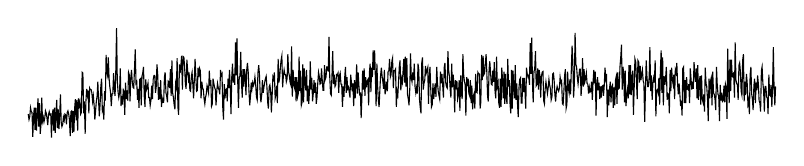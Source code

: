 \draw 
(0.0,-0.06)
-- (0.01,-0.13)
-- (0.02,-0.09)
-- (0.029,0.02)
-- (0.039,-0.03)
-- (0.048,-0.04)
-- (0.058,-0.35)
-- (0.067,-0.09)
-- (0.077,0.02)
-- (0.086,-0.26)
-- (0.096,0.02)
-- (0.105,-0.27)
-- (0.115,-0.06)
-- (0.124,0.14)
-- (0.134,-0.22)
-- (0.143,0.08)
-- (0.153,-0.31)
-- (0.162,-0.19)
-- (0.172,0.15)
-- (0.181,-0.15)
-- (0.191,-0.1)
-- (0.2,-0.16)
-- (0.21,-0.11)
-- (0.219,-0.02)
-- (0.229,-0.05)
-- (0.238,-0.11)
-- (0.248,-0.2)
-- (0.257,-0.07)
-- (0.267,-0.03)
-- (0.276,-0.07)
-- (0.286,-0.06)
-- (0.295,-0.36)
-- (0.305,-0.09)
-- (0.314,0.0)
-- (0.324,-0.27)
-- (0.333,0.02)
-- (0.343,-0.3)
-- (0.352,-0.06)
-- (0.362,0.12)
-- (0.371,-0.24)
-- (0.381,0.0)
-- (0.39,-0.25)
-- (0.4,-0.08)
-- (0.409,0.19)
-- (0.419,-0.17)
-- (0.428,-0.22)
-- (0.438,-0.19)
-- (0.447,-0.1)
-- (0.457,-0.14)
-- (0.466,-0.06)
-- (0.476,-0.07)
-- (0.485,-0.19)
-- (0.495,-0.04)
-- (0.504,-0.02)
-- (0.514,-0.06)
-- (0.523,-0.13)
-- (0.533,-0.34)
-- (0.542,-0.03)
-- (0.552,-0.02)
-- (0.561,-0.3)
-- (0.571,-0.02)
-- (0.58,-0.29)
-- (0.59,0.02)
-- (0.599,0.13)
-- (0.609,-0.14)
-- (0.618,0.12)
-- (0.628,-0.27)
-- (0.637,0.14)
-- (0.647,0.05)
-- (0.656,0.1)
-- (0.666,-0.06)
-- (0.675,-0.04)
-- (0.685,0.47)
-- (0.694,0.46)
-- (0.704,-0.05)
-- (0.713,0.1)
-- (0.723,-0.31)
-- (0.732,0.09)
-- (0.742,0.26)
-- (0.751,0.18)
-- (0.761,0.24)
-- (0.77,-0.05)
-- (0.78,0.27)
-- (0.789,0.25)
-- (0.799,0.25)
-- (0.808,0.21)
-- (0.818,0.1)
-- (0.827,0.17)
-- (0.837,0.05)
-- (0.846,-0.13)
-- (0.856,-0.01)
-- (0.865,0.1)
-- (0.875,0.17)
-- (0.884,0.35)
-- (0.894,0.1)
-- (0.903,-0.09)
-- (0.913,0.07)
-- (0.922,0.29)
-- (0.932,0.39)
-- (0.941,-0.02)
-- (0.951,0.01)
-- (0.96,-0.13)
-- (0.97,0.23)
-- (0.979,0.11)
-- (0.989,0.69)
-- (0.998,0.48)
-- (1.008,0.43)
-- (1.017,0.66)
-- (1.027,0.39)
-- (1.036,0.29)
-- (1.046,0.21)
-- (1.055,0.04)
-- (1.065,0.2)
-- (1.074,0.2)
-- (1.084,0.46)
-- (1.093,0.25)
-- (1.103,0.17)
-- (1.112,0.48)
-- (1.122,1.03)
-- (1.131,0.37)
-- (1.141,0.22)
-- (1.15,0.15)
-- (1.16,0.21)
-- (1.169,0.52)
-- (1.179,0.04)
-- (1.188,0.17)
-- (1.198,0.06)
-- (1.207,0.25)
-- (1.217,0.23)
-- (1.226,-0.07)
-- (1.236,0.34)
-- (1.245,0.13)
-- (1.255,0.24)
-- (1.264,0.11)
-- (1.274,0.47)
-- (1.283,0.44)
-- (1.293,0.1)
-- (1.302,0.4)
-- (1.312,0.5)
-- (1.321,0.35)
-- (1.331,0.28)
-- (1.34,0.27)
-- (1.35,0.52)
-- (1.359,0.76)
-- (1.369,0.33)
-- (1.378,0.35)
-- (1.388,0.12)
-- (1.397,0.26)
-- (1.407,0.02)
-- (1.416,0.38)
-- (1.426,0.39)
-- (1.435,0.05)
-- (1.445,0.42)
-- (1.454,0.46)
-- (1.464,0.54)
-- (1.473,0.17)
-- (1.483,0.03)
-- (1.492,0.38)
-- (1.502,0.25)
-- (1.511,0.28)
-- (1.521,0.33)
-- (1.53,0.15)
-- (1.54,0.15)
-- (1.549,0.05)
-- (1.559,0.12)
-- (1.568,0.3)
-- (1.578,0.13)
-- (1.587,0.38)
-- (1.597,0.43)
-- (1.606,0.43)
-- (1.616,0.21)
-- (1.625,0.28)
-- (1.635,0.57)
-- (1.644,0.45)
-- (1.654,0.12)
-- (1.663,0.28)
-- (1.673,0.13)
-- (1.682,0.37)
-- (1.692,0.03)
-- (1.701,0.14)
-- (1.711,0.09)
-- (1.72,0.09)
-- (1.73,0.41)
-- (1.739,0.47)
-- (1.749,0.21)
-- (1.758,0.17)
-- (1.768,0.09)
-- (1.777,0.36)
-- (1.787,0.35)
-- (1.796,0.27)
-- (1.806,0.51)
-- (1.815,0.17)
-- (1.825,0.62)
-- (1.834,0.21)
-- (1.844,0.15)
-- (1.853,0.06)
-- (1.863,0.0)
-- (1.872,0.33)
-- (1.882,0.28)
-- (1.891,0.65)
-- (1.901,0.03)
-- (1.91,-0.07)
-- (1.92,0.57)
-- (1.929,0.46)
-- (1.939,0.56)
-- (1.948,0.68)
-- (1.958,0.25)
-- (1.967,0.67)
-- (1.977,0.66)
-- (1.986,0.54)
-- (1.996,0.32)
-- (2.005,0.26)
-- (2.015,0.63)
-- (2.024,0.5)
-- (2.034,0.39)
-- (2.043,0.47)
-- (2.053,0.24)
-- (2.062,0.23)
-- (2.072,0.42)
-- (2.081,0.47)
-- (2.091,0.31)
-- (2.1,0.14)
-- (2.11,0.39)
-- (2.119,0.64)
-- (2.129,0.41)
-- (2.138,0.23)
-- (2.148,0.24)
-- (2.157,0.53)
-- (2.167,0.41)
-- (2.176,0.52)
-- (2.186,0.49)
-- (2.195,0.14)
-- (2.205,0.35)
-- (2.214,0.27)
-- (2.224,0.25)
-- (2.233,0.14)
-- (2.243,0.07)
-- (2.252,0.15)
-- (2.262,0.2)
-- (2.271,0.3)
-- (2.281,0.26)
-- (2.29,0.21)
-- (2.3,0.49)
-- (2.309,0.3)
-- (2.319,0.37)
-- (2.328,0.04)
-- (2.338,0.07)
-- (2.347,0.39)
-- (2.357,0.33)
-- (2.366,0.28)
-- (2.376,0.25)
-- (2.385,0.05)
-- (2.395,0.24)
-- (2.404,0.33)
-- (2.414,0.27)
-- (2.423,0.25)
-- (2.433,0.19)
-- (2.442,0.5)
-- (2.452,0.43)
-- (2.461,0.45)
-- (2.471,0.02)
-- (2.48,-0.13)
-- (2.49,0.32)
-- (2.499,0.14)
-- (2.509,0.25)
-- (2.518,0.26)
-- (2.528,0.1)
-- (2.537,0.39)
-- (2.547,0.27)
-- (2.556,0.5)
-- (2.566,0.28)
-- (2.575,-0.06)
-- (2.585,0.41)
-- (2.594,0.58)
-- (2.604,0.34)
-- (2.613,0.45)
-- (2.623,0.31)
-- (2.632,0.85)
-- (2.642,0.43)
-- (2.651,0.9)
-- (2.661,0.34)
-- (2.67,0.02)
-- (2.68,0.41)
-- (2.689,0.42)
-- (2.699,0.73)
-- (2.708,0.35)
-- (2.718,0.15)
-- (2.727,0.51)
-- (2.737,0.29)
-- (2.746,0.51)
-- (2.756,0.44)
-- (2.765,0.18)
-- (2.775,0.5)
-- (2.784,0.59)
-- (2.794,0.47)
-- (2.803,0.24)
-- (2.813,0.05)
-- (2.822,0.16)
-- (2.832,0.34)
-- (2.841,0.26)
-- (2.851,0.34)
-- (2.86,0.3)
-- (2.87,0.33)
-- (2.879,0.41)
-- (2.889,0.31)
-- (2.898,0.16)
-- (2.908,0.12)
-- (2.917,0.46)
-- (2.927,0.56)
-- (2.936,0.45)
-- (2.946,0.2)
-- (2.955,0.09)
-- (2.965,0.18)
-- (2.974,0.37)
-- (2.984,0.21)
-- (2.993,0.28)
-- (3.003,0.34)
-- (3.012,0.39)
-- (3.022,0.42)
-- (3.031,0.29)
-- (3.041,0.09)
-- (3.05,0.01)
-- (3.06,0.29)
-- (3.069,0.31)
-- (3.079,0.23)
-- (3.088,-0.04)
-- (3.098,0.18)
-- (3.107,0.41)
-- (3.117,0.38)
-- (3.126,0.47)
-- (3.136,0.14)
-- (3.145,0.18)
-- (3.155,0.3)
-- (3.164,0.08)
-- (3.174,0.64)
-- (3.183,0.34)
-- (3.193,0.4)
-- (3.202,0.53)
-- (3.212,0.63)
-- (3.221,0.68)
-- (3.231,0.28)
-- (3.24,0.42)
-- (3.25,0.5)
-- (3.259,0.44)
-- (3.269,0.44)
-- (3.278,0.35)
-- (3.288,0.39)
-- (3.297,0.7)
-- (3.307,0.47)
-- (3.316,0.43)
-- (3.326,0.34)
-- (3.335,0.31)
-- (3.345,0.8)
-- (3.354,0.16)
-- (3.364,0.5)
-- (3.373,0.31)
-- (3.383,0.27)
-- (3.392,0.41)
-- (3.402,0.1)
-- (3.411,0.41)
-- (3.421,0.16)
-- (3.43,0.2)
-- (3.44,0.67)
-- (3.449,0.23)
-- (3.459,0.49)
-- (3.468,0.05)
-- (3.478,0.09)
-- (3.487,0.57)
-- (3.497,0.09)
-- (3.506,0.52)
-- (3.516,0.33)
-- (3.525,0.24)
-- (3.535,0.5)
-- (3.544,0.1)
-- (3.554,0.3)
-- (3.563,0.07)
-- (3.573,0.26)
-- (3.582,0.61)
-- (3.592,0.25)
-- (3.601,0.4)
-- (3.611,0.1)
-- (3.62,0.2)
-- (3.63,0.37)
-- (3.639,0.21)
-- (3.649,0.34)
-- (3.658,0.07)
-- (3.668,0.16)
-- (3.677,0.33)
-- (3.687,0.47)
-- (3.696,0.42)
-- (3.706,0.32)
-- (3.715,0.33)
-- (3.725,0.52)
-- (3.734,0.37)
-- (3.744,0.24)
-- (3.753,0.24)
-- (3.763,0.56)
-- (3.772,0.38)
-- (3.782,0.41)
-- (3.791,0.54)
-- (3.801,0.54)
-- (3.81,0.48)
-- (3.82,0.92)
-- (3.829,0.42)
-- (3.839,0.2)
-- (3.848,0.18)
-- (3.858,0.44)
-- (3.867,0.74)
-- (3.877,0.32)
-- (3.886,0.44)
-- (3.896,0.29)
-- (3.905,0.31)
-- (3.915,0.44)
-- (3.924,0.43)
-- (3.934,0.46)
-- (3.943,0.21)
-- (3.953,0.43)
-- (3.962,0.46)
-- (3.972,0.32)
-- (3.981,0.32)
-- (3.991,0.03)
-- (4.0,0.29)
-- (4.01,0.16)
-- (4.019,0.4)
-- (4.029,0.54)
-- (4.038,0.21)
-- (4.048,0.41)
-- (4.057,0.26)
-- (4.067,0.28)
-- (4.076,0.22)
-- (4.086,0.15)
-- (4.095,0.44)
-- (4.105,0.34)
-- (4.114,0.23)
-- (4.124,0.33)
-- (4.133,0.04)
-- (4.143,0.37)
-- (4.152,0.14)
-- (4.162,0.31)
-- (4.171,0.57)
-- (4.181,0.2)
-- (4.19,0.47)
-- (4.2,0.3)
-- (4.209,0.19)
-- (4.219,0.2)
-- (4.228,-0.11)
-- (4.238,0.16)
-- (4.247,0.49)
-- (4.257,0.25)
-- (4.266,0.52)
-- (4.276,0.17)
-- (4.285,0.41)
-- (4.295,0.28)
-- (4.304,0.36)
-- (4.314,0.38)
-- (4.323,0.05)
-- (4.333,0.46)
-- (4.342,0.58)
-- (4.352,0.22)
-- (4.361,0.53)
-- (4.371,0.41)
-- (4.38,0.75)
-- (4.39,0.5)
-- (4.399,0.75)
-- (4.409,0.4)
-- (4.418,0.04)
-- (4.428,0.58)
-- (4.437,0.3)
-- (4.447,0.11)
-- (4.456,0.03)
-- (4.466,0.25)
-- (4.475,0.43)
-- (4.485,0.53)
-- (4.494,0.42)
-- (4.504,0.35)
-- (4.513,0.26)
-- (4.523,0.5)
-- (4.532,0.19)
-- (4.542,0.26)
-- (4.551,0.35)
-- (4.561,0.23)
-- (4.57,0.48)
-- (4.58,0.49)
-- (4.589,0.64)
-- (4.599,0.41)
-- (4.608,0.44)
-- (4.618,0.61)
-- (4.627,0.65)
-- (4.637,0.27)
-- (4.646,0.49)
-- (4.656,0.49)
-- (4.665,0.51)
-- (4.675,0.03)
-- (4.684,0.23)
-- (4.694,0.18)
-- (4.703,0.35)
-- (4.713,0.55)
-- (4.722,0.62)
-- (4.732,0.24)
-- (4.741,0.39)
-- (4.751,0.34)
-- (4.76,0.48)
-- (4.77,0.64)
-- (4.779,0.34)
-- (4.789,0.67)
-- (4.798,0.29)
-- (4.808,0.65)
-- (4.817,0.19)
-- (4.827,0.13)
-- (4.836,0.05)
-- (4.846,0.27)
-- (4.855,0.71)
-- (4.865,0.4)
-- (4.874,0.35)
-- (4.884,0.47)
-- (4.893,0.37)
-- (4.903,0.58)
-- (4.912,0.29)
-- (4.922,0.21)
-- (4.931,0.27)
-- (4.941,0.2)
-- (4.95,0.58)
-- (4.96,0.5)
-- (4.969,0.13)
-- (4.979,0.02)
-- (4.988,-0.05)
-- (4.998,0.59)
-- (5.007,0.66)
-- (5.017,0.25)
-- (5.026,0.33)
-- (5.036,0.37)
-- (5.045,0.55)
-- (5.055,0.46)
-- (5.064,0.49)
-- (5.074,0.53)
-- (5.083,0.07)
-- (5.093,0.42)
-- (5.102,0.54)
-- (5.112,0.26)
-- (5.121,0.03)
-- (5.131,0.06)
-- (5.14,0.33)
-- (5.15,0.13)
-- (5.159,0.24)
-- (5.169,0.33)
-- (5.178,0.16)
-- (5.188,0.54)
-- (5.197,0.34)
-- (5.207,0.23)
-- (5.216,0.18)
-- (5.226,0.13)
-- (5.235,0.48)
-- (5.245,0.33)
-- (5.254,0.45)
-- (5.264,0.3)
-- (5.273,0.15)
-- (5.283,0.53)
-- (5.292,0.59)
-- (5.302,0.34)
-- (5.311,0.29)
-- (5.321,0.27)
-- (5.33,0.74)
-- (5.34,0.49)
-- (5.349,0.42)
-- (5.359,0.25)
-- (5.368,0.15)
-- (5.378,0.58)
-- (5.387,0.28)
-- (5.397,0.44)
-- (5.406,0.32)
-- (5.416,-0.04)
-- (5.425,0.37)
-- (5.435,0.3)
-- (5.444,0.36)
-- (5.454,0.13)
-- (5.463,0.18)
-- (5.473,0.37)
-- (5.482,-0.02)
-- (5.492,0.43)
-- (5.501,0.21)
-- (5.511,0.13)
-- (5.52,0.7)
-- (5.53,0.44)
-- (5.539,0.36)
-- (5.549,0.31)
-- (5.558,-0.08)
-- (5.568,0.41)
-- (5.577,0.3)
-- (5.587,0.39)
-- (5.596,0.2)
-- (5.606,0.17)
-- (5.615,0.37)
-- (5.625,0.08)
-- (5.634,0.3)
-- (5.644,0.0)
-- (5.653,0.17)
-- (5.663,0.2)
-- (5.672,0.01)
-- (5.682,0.45)
-- (5.691,0.22)
-- (5.701,0.21)
-- (5.71,0.47)
-- (5.72,0.45)
-- (5.729,0.45)
-- (5.739,0.01)
-- (5.748,0.09)
-- (5.758,0.69)
-- (5.767,0.37)
-- (5.777,0.68)
-- (5.786,0.44)
-- (5.796,0.46)
-- (5.805,0.58)
-- (5.815,0.7)
-- (5.824,0.47)
-- (5.834,0.16)
-- (5.843,0.1)
-- (5.853,0.51)
-- (5.862,0.61)
-- (5.872,0.46)
-- (5.881,0.32)
-- (5.891,0.31)
-- (5.9,0.49)
-- (5.91,0.35)
-- (5.919,0.6)
-- (5.929,0.22)
-- (5.938,0.14)
-- (5.948,0.67)
-- (5.957,0.29)
-- (5.967,0.34)
-- (5.976,0.08)
-- (5.986,0.02)
-- (5.995,0.39)
-- (6.005,0.03)
-- (6.014,0.53)
-- (6.024,0.37)
-- (6.033,0.14)
-- (6.043,0.48)
-- (6.052,0.07)
-- (6.062,0.45)
-- (6.071,0.14)
-- (6.081,0.07)
-- (6.09,0.64)
-- (6.1,0.29)
-- (6.109,0.37)
-- (6.119,0.07)
-- (6.128,-0.05)
-- (6.138,0.5)
-- (6.147,0.01)
-- (6.157,0.49)
-- (6.166,0.28)
-- (6.176,0.14)
-- (6.185,0.56)
-- (6.195,0.12)
-- (6.204,0.33)
-- (6.214,0.07)
-- (6.223,-0.1)
-- (6.233,0.28)
-- (6.242,0.38)
-- (6.252,0.4)
-- (6.261,0.08)
-- (6.271,0.08)
-- (6.28,0.4)
-- (6.29,0.22)
-- (6.299,0.4)
-- (6.309,0.23)
-- (6.318,0.01)
-- (6.328,0.53)
-- (6.337,0.45)
-- (6.347,0.41)
-- (6.356,0.43)
-- (6.366,0.31)
-- (6.375,0.84)
-- (6.385,0.45)
-- (6.394,0.91)
-- (6.404,0.33)
-- (6.413,0.09)
-- (6.423,0.48)
-- (6.432,0.51)
-- (6.442,0.74)
-- (6.451,0.3)
-- (6.461,0.32)
-- (6.47,0.52)
-- (6.48,0.25)
-- (6.489,0.5)
-- (6.499,0.42)
-- (6.508,0.15)
-- (6.518,0.42)
-- (6.527,0.47)
-- (6.537,0.48)
-- (6.546,0.11)
-- (6.556,0.07)
-- (6.565,0.26)
-- (6.575,0.35)
-- (6.584,0.28)
-- (6.594,0.2)
-- (6.603,0.27)
-- (6.613,0.38)
-- (6.622,0.31)
-- (6.632,0.26)
-- (6.641,0.12)
-- (6.651,0.16)
-- (6.66,0.45)
-- (6.67,0.46)
-- (6.679,0.37)
-- (6.689,0.18)
-- (6.698,0.1)
-- (6.708,0.24)
-- (6.717,0.29)
-- (6.727,0.25)
-- (6.736,0.23)
-- (6.746,0.27)
-- (6.755,0.41)
-- (6.765,0.34)
-- (6.774,0.36)
-- (6.784,0.07)
-- (6.793,0.06)
-- (6.803,0.23)
-- (6.812,0.43)
-- (6.822,0.51)
-- (6.831,0.01)
-- (6.841,0.06)
-- (6.85,0.48)
-- (6.86,0.27)
-- (6.869,0.21)
-- (6.879,0.38)
-- (6.888,0.19)
-- (6.898,0.53)
-- (6.907,0.81)
-- (6.917,0.59)
-- (6.926,0.15)
-- (6.936,0.33)
-- (6.945,0.97)
-- (6.955,0.57)
-- (6.964,0.54)
-- (6.974,0.4)
-- (6.983,0.32)
-- (6.993,0.42)
-- (7.002,0.51)
-- (7.012,0.51)
-- (7.021,0.17)
-- (7.031,0.33)
-- (7.04,0.65)
-- (7.05,0.29)
-- (7.059,0.51)
-- (7.069,0.35)
-- (7.078,0.39)
-- (7.088,0.46)
-- (7.097,0.33)
-- (7.107,0.32)
-- (7.116,0.2)
-- (7.126,0.28)
-- (7.135,0.22)
-- (7.145,0.23)
-- (7.154,0.35)
-- (7.164,0.12)
-- (7.173,0.34)
-- (7.183,0.5)
-- (7.192,0.33)
-- (7.202,0.48)
-- (7.211,-0.08)
-- (7.221,0.3)
-- (7.23,0.41)
-- (7.24,0.24)
-- (7.249,0.34)
-- (7.259,0.13)
-- (7.268,0.29)
-- (7.278,0.15)
-- (7.287,0.29)
-- (7.297,0.3)
-- (7.306,0.17)
-- (7.316,0.31)
-- (7.325,0.53)
-- (7.335,0.39)
-- (7.344,0.45)
-- (7.354,-0.1)
-- (7.363,0.25)
-- (7.373,0.05)
-- (7.382,0.26)
-- (7.392,0.35)
-- (7.401,0.09)
-- (7.411,0.29)
-- (7.42,0.31)
-- (7.43,0.02)
-- (7.439,0.28)
-- (7.449,0.05)
-- (7.458,0.37)
-- (7.468,0.42)
-- (7.477,0.07)
-- (7.487,0.47)
-- (7.496,0.26)
-- (7.506,0.27)
-- (7.515,0.54)
-- (7.525,0.66)
-- (7.534,0.82)
-- (7.544,0.25)
-- (7.553,0.54)
-- (7.563,0.45)
-- (7.572,0.09)
-- (7.582,0.49)
-- (7.591,0.04)
-- (7.601,0.18)
-- (7.61,0.25)
-- (7.62,0.14)
-- (7.629,0.56)
-- (7.639,0.19)
-- (7.648,0.56)
-- (7.658,0.18)
-- (7.667,0.4)
-- (7.677,0.49)
-- (7.686,-0.07)
-- (7.696,0.29)
-- (7.705,0.64)
-- (7.715,0.6)
-- (7.724,0.37)
-- (7.734,0.13)
-- (7.743,0.62)
-- (7.753,0.6)
-- (7.762,0.34)
-- (7.772,0.55)
-- (7.781,0.37)
-- (7.791,0.44)
-- (7.8,0.5)
-- (7.81,0.36)
-- (7.819,0.33)
-- (7.829,-0.16)
-- (7.838,0.21)
-- (7.848,0.62)
-- (7.857,0.43)
-- (7.867,0.29)
-- (7.876,0.29)
-- (7.886,0.41)
-- (7.895,0.79)
-- (7.905,0.23)
-- (7.914,0.43)
-- (7.924,0.12)
-- (7.933,0.33)
-- (7.943,0.4)
-- (7.952,0.34)
-- (7.962,0.62)
-- (7.971,-0.09)
-- (7.981,0.24)
-- (7.99,0.25)
-- (8.0,0.21)
-- (8.009,0.4)
-- (8.019,0.06)
-- (8.028,0.48)
-- (8.038,0.75)
-- (8.047,0.21)
-- (8.057,0.66)
-- (8.066,0.05)
-- (8.076,0.42)
-- (8.085,0.31)
-- (8.095,0.4)
-- (8.104,0.54)
-- (8.114,0.12)
-- (8.123,0.2)
-- (8.133,0.19)
-- (8.142,-0.05)
-- (8.152,0.5)
-- (8.161,0.23)
-- (8.171,0.53)
-- (8.18,0.38)
-- (8.19,0.32)
-- (8.199,0.44)
-- (8.209,0.13)
-- (8.218,0.5)
-- (8.228,0.46)
-- (8.237,0.59)
-- (8.247,0.32)
-- (8.256,0.19)
-- (8.266,0.33)
-- (8.275,0.2)
-- (8.285,0.04)
-- (8.294,0.11)
-- (8.304,-0.08)
-- (8.313,0.52)
-- (8.323,0.54)
-- (8.332,0.08)
-- (8.342,0.37)
-- (8.351,0.08)
-- (8.361,0.41)
-- (8.37,0.26)
-- (8.38,0.25)
-- (8.389,0.32)
-- (8.399,0.08)
-- (8.408,0.52)
-- (8.418,0.38)
-- (8.427,0.25)
-- (8.437,0.35)
-- (8.446,0.26)
-- (8.456,0.6)
-- (8.465,0.44)
-- (8.475,0.35)
-- (8.484,0.52)
-- (8.494,0.14)
-- (8.503,0.56)
-- (8.513,0.12)
-- (8.522,0.35)
-- (8.532,0.42)
-- (8.541,0.06)
-- (8.551,0.43)
-- (8.56,0.13)
-- (8.57,0.09)
-- (8.579,0.19)
-- (8.589,-0.03)
-- (8.598,0.53)
-- (8.608,0.33)
-- (8.617,0.29)
-- (8.627,0.13)
-- (8.636,-0.15)
-- (8.646,0.39)
-- (8.655,0.14)
-- (8.665,0.36)
-- (8.674,0.4)
-- (8.684,0.05)
-- (8.693,0.48)
-- (8.703,0.21)
-- (8.712,0.19)
-- (8.722,0.13)
-- (8.731,-0.01)
-- (8.741,0.54)
-- (8.75,0.32)
-- (8.76,0.19)
-- (8.769,0.17)
-- (8.779,-0.15)
-- (8.788,0.31)
-- (8.798,0.11)
-- (8.807,0.21)
-- (8.817,0.1)
-- (8.826,0.11)
-- (8.836,0.3)
-- (8.845,0.09)
-- (8.855,0.32)
-- (8.864,0.28)
-- (8.874,-0.12)
-- (8.883,0.77)
-- (8.893,0.34)
-- (8.902,0.08)
-- (8.912,0.63)
-- (8.921,0.23)
-- (8.931,0.63)
-- (8.94,0.42)
-- (8.95,0.41)
-- (8.959,0.47)
-- (8.969,0.15)
-- (8.978,0.85)
-- (8.988,0.37)
-- (8.997,0.33)
-- (9.007,0.31)
-- (9.016,0.12)
-- (9.026,0.56)
-- (9.035,0.59)
-- (9.045,0.47)
-- (9.054,0.23)
-- (9.064,0.18)
-- (9.073,0.62)
-- (9.083,0.7)
-- (9.092,0.1)
-- (9.102,0.35)
-- (9.111,0.18)
-- (9.121,0.45)
-- (9.13,0.35)
-- (9.14,0.07)
-- (9.149,0.12)
-- (9.159,-0.06)
-- (9.168,0.44)
-- (9.178,0.54)
-- (9.187,0.2)
-- (9.197,0.13)
-- (9.206,-0.01)
-- (9.216,0.3)
-- (9.225,0.39)
-- (9.235,0.08)
-- (9.244,0.34)
-- (9.254,0.24)
-- (9.263,0.43)
-- (9.273,0.32)
-- (9.282,0.11)
-- (9.292,0.08)
-- (9.301,-0.03)
-- (9.311,0.49)
-- (9.32,0.54)
-- (9.33,0.33)
-- (9.339,0.24)
-- (9.349,-0.03)
-- (9.358,0.29)
-- (9.368,0.29)
-- (9.377,0.16)
-- (9.387,0.14)
-- (9.396,-0.06)
-- (9.406,0.44)
-- (9.415,0.18)
-- (9.425,0.17)
-- (9.434,0.31)
-- (9.444,0.03)
-- (9.453,0.29)
-- (9.463,0.79)
-- (9.472,0.26)
-- (9.482,0.05)
-- (9.491,0.29)
;

